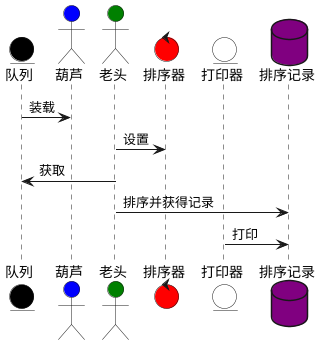 @startuml

entity  队列 as line #Black
actor   葫芦 as ONE_to_SEVEN #Blue
actor   老头 as theGeezer #Green
control 排序器 as sorter #Red
entity 打印器 as writer #White
database 排序记录 as log #Purple

line -> ONE_to_SEVEN : 装载
theGeezer -> sorter : 设置
theGeezer -> line : 获取
theGeezer -> log : 排序并获得记录
writer -> log : 打印


@enduml
